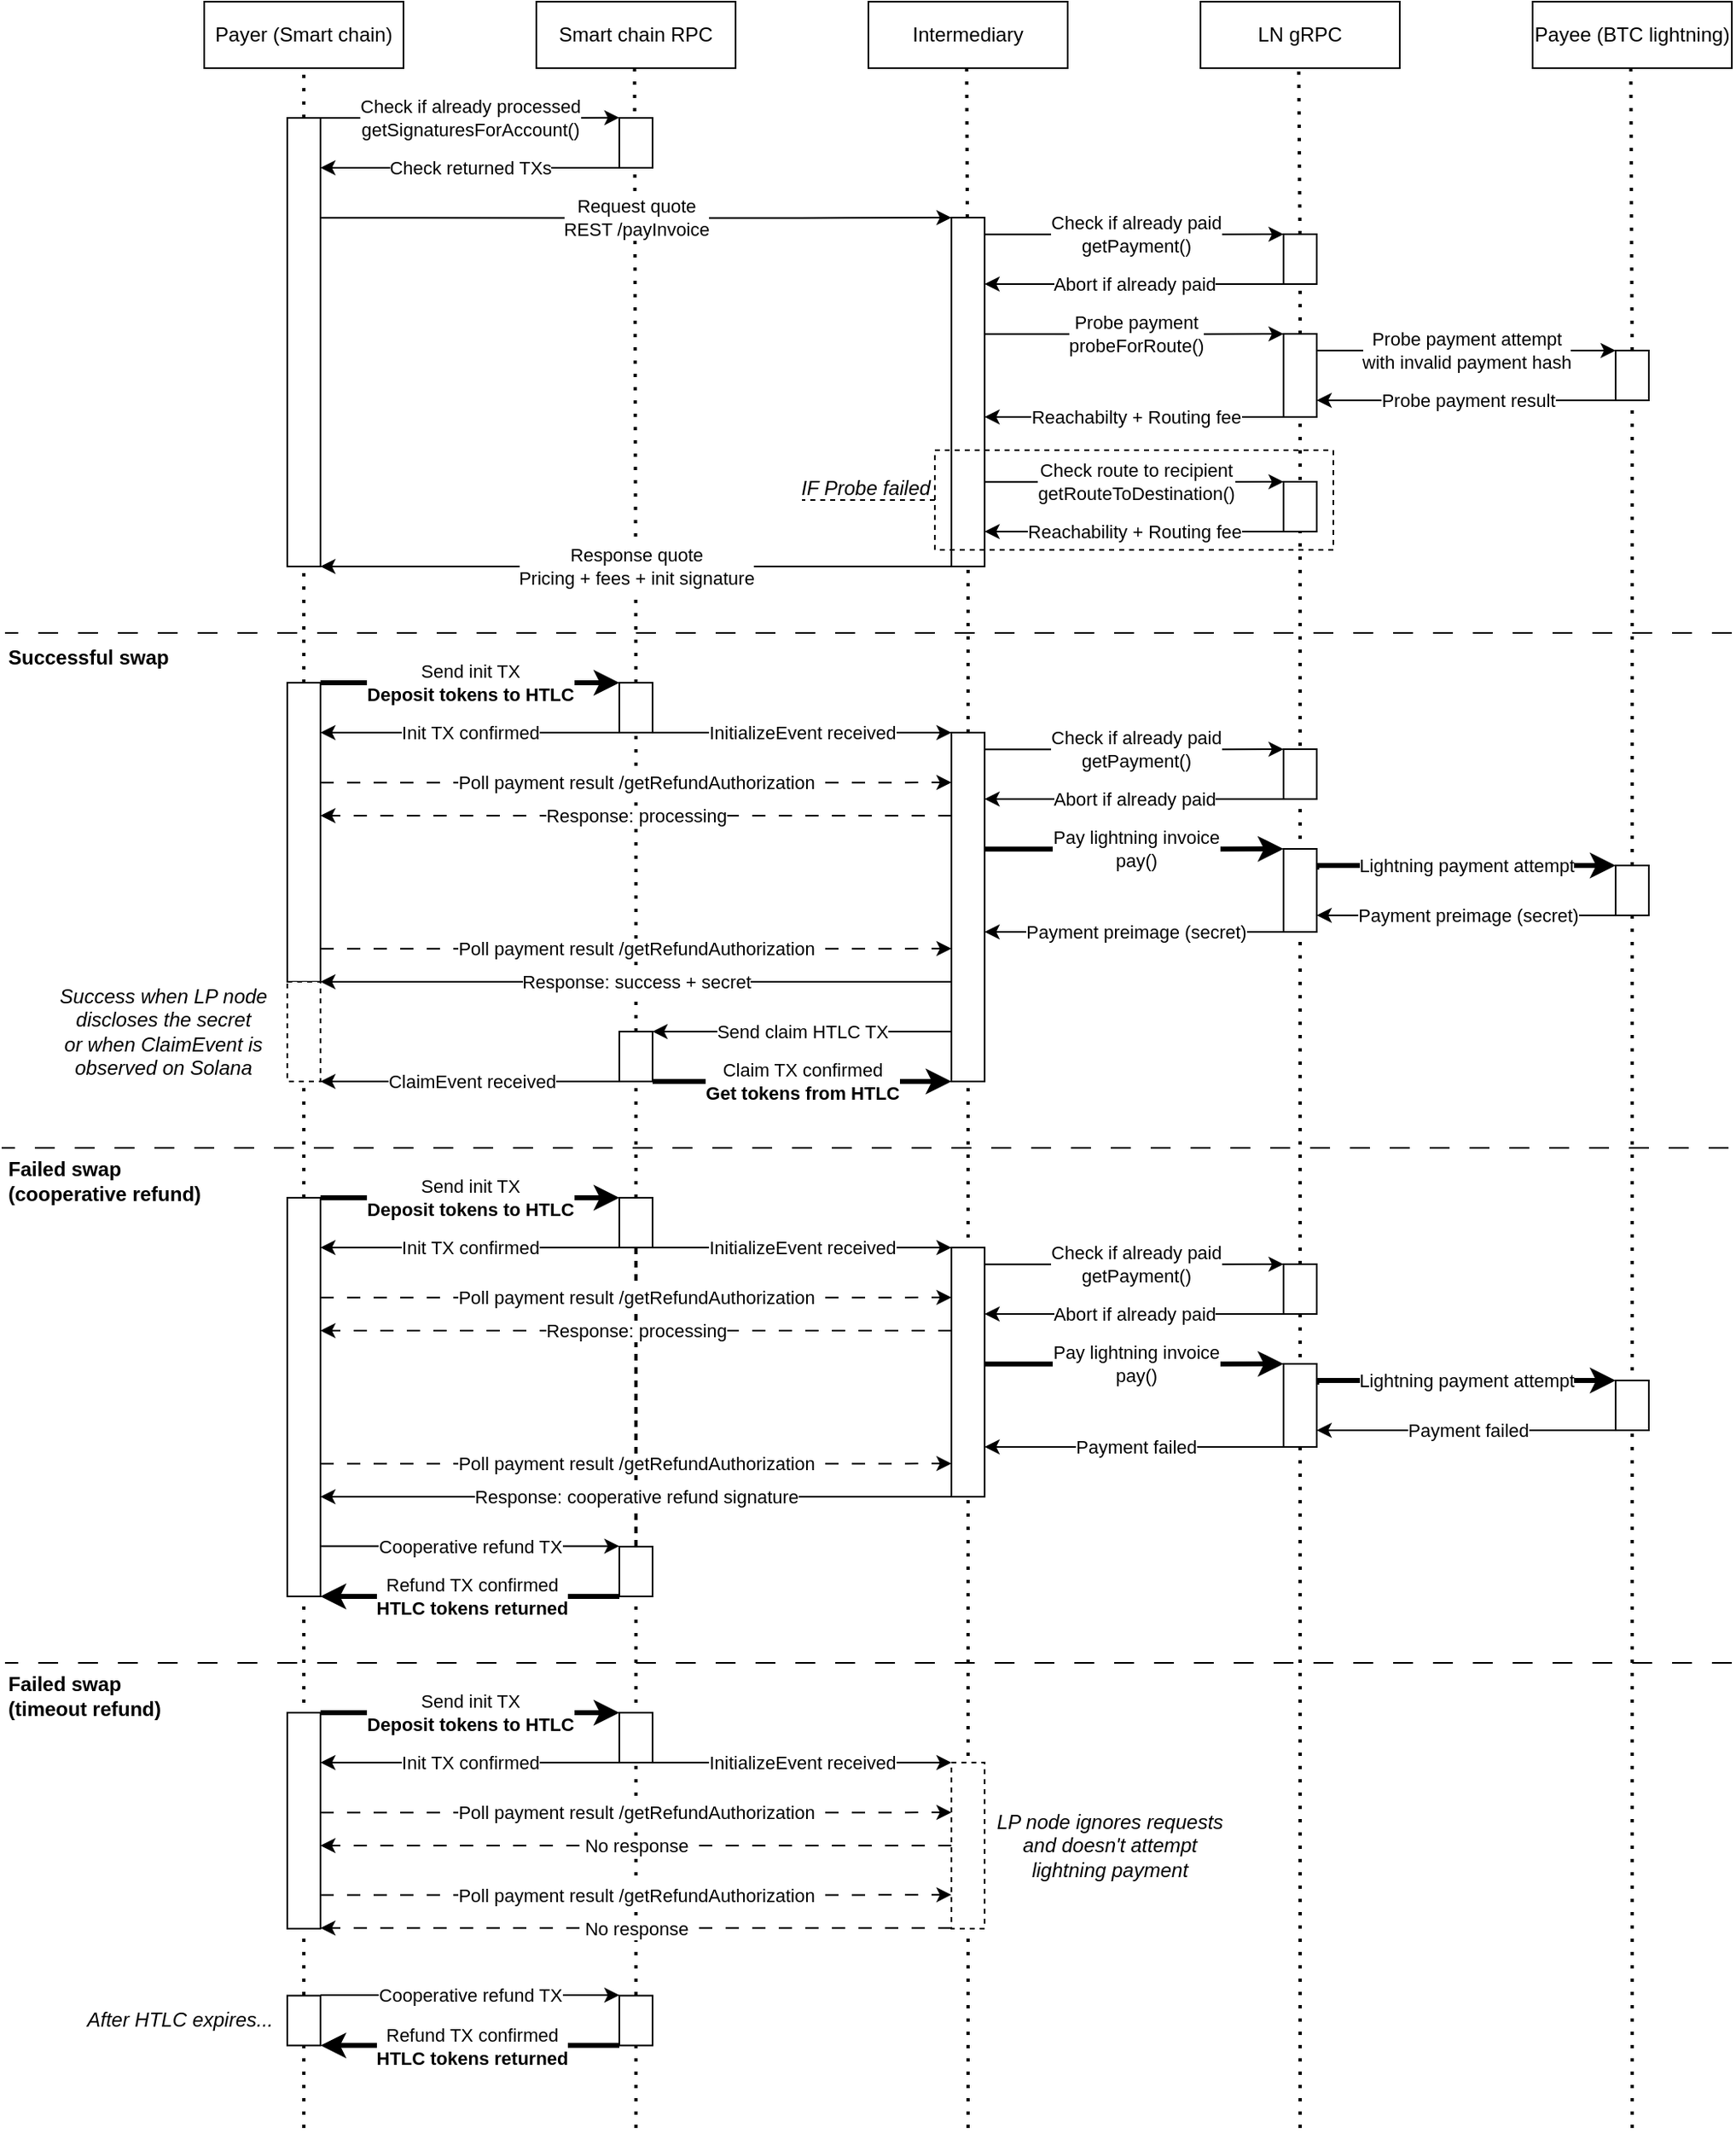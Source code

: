 <mxfile version="20.8.16" type="device"><diagram name="Page-1" id="v_abSemOzw6kNZ-jSQ5_"><mxGraphModel dx="1200" dy="818" grid="1" gridSize="10" guides="1" tooltips="1" connect="1" arrows="1" fold="1" page="1" pageScale="1" pageWidth="1100" pageHeight="850" math="0" shadow="0"><root><mxCell id="0"/><mxCell id="1" parent="0"/><mxCell id="xtIyixmofCU6Mkym6CMM-1" value="Payer (Smart chain)" style="rounded=0;whiteSpace=wrap;html=1;" parent="1" vertex="1"><mxGeometry x="160" y="40" width="120" height="40" as="geometry"/></mxCell><mxCell id="xtIyixmofCU6Mkym6CMM-2" value="Intermediary" style="rounded=0;whiteSpace=wrap;html=1;" parent="1" vertex="1"><mxGeometry x="560" y="40" width="120" height="40" as="geometry"/></mxCell><mxCell id="xtIyixmofCU6Mkym6CMM-3" value="Payee (BTC lightning)" style="rounded=0;whiteSpace=wrap;html=1;" parent="1" vertex="1"><mxGeometry x="960" y="40" width="120" height="40" as="geometry"/></mxCell><mxCell id="xtIyixmofCU6Mkym6CMM-4" value="Smart chain RPC" style="rounded=0;whiteSpace=wrap;html=1;" parent="1" vertex="1"><mxGeometry x="360" y="40" width="120" height="40" as="geometry"/></mxCell><mxCell id="xtIyixmofCU6Mkym6CMM-5" value="" style="endArrow=none;dashed=1;html=1;dashPattern=1 3;strokeWidth=2;rounded=0;entryX=0.5;entryY=1;entryDx=0;entryDy=0;startArrow=none;" parent="1" source="xtIyixmofCU6Mkym6CMM-9" target="xtIyixmofCU6Mkym6CMM-1" edge="1"><mxGeometry width="50" height="50" relative="1" as="geometry"><mxPoint x="220" y="630" as="sourcePoint"/><mxPoint x="220" y="130" as="targetPoint"/></mxGeometry></mxCell><mxCell id="xtIyixmofCU6Mkym6CMM-6" value="" style="endArrow=none;dashed=1;html=1;dashPattern=1 3;strokeWidth=2;rounded=0;entryX=0.5;entryY=1;entryDx=0;entryDy=0;startArrow=none;" parent="1" source="xtIyixmofCU6Mkym6CMM-59" edge="1"><mxGeometry width="50" height="50" relative="1" as="geometry"><mxPoint x="419.17" y="630" as="sourcePoint"/><mxPoint x="419.17" y="80" as="targetPoint"/></mxGeometry></mxCell><mxCell id="xtIyixmofCU6Mkym6CMM-7" value="" style="endArrow=none;dashed=1;html=1;dashPattern=1 3;strokeWidth=2;rounded=0;entryX=0.5;entryY=1;entryDx=0;entryDy=0;startArrow=none;" parent="1" source="xtIyixmofCU6Mkym6CMM-21" edge="1"><mxGeometry width="50" height="50" relative="1" as="geometry"><mxPoint x="619.17" y="630" as="sourcePoint"/><mxPoint x="619.17" y="80" as="targetPoint"/></mxGeometry></mxCell><mxCell id="xtIyixmofCU6Mkym6CMM-8" value="" style="endArrow=none;dashed=1;html=1;dashPattern=1 3;strokeWidth=2;rounded=0;entryX=0.5;entryY=1;entryDx=0;entryDy=0;startArrow=none;" parent="1" source="xtIyixmofCU6Mkym6CMM-35" edge="1"><mxGeometry width="50" height="50" relative="1" as="geometry"><mxPoint x="1019.17" y="630" as="sourcePoint"/><mxPoint x="1019.17" y="80" as="targetPoint"/></mxGeometry></mxCell><mxCell id="xtIyixmofCU6Mkym6CMM-10" value="" style="endArrow=none;dashed=1;html=1;dashPattern=1 3;strokeWidth=2;rounded=0;entryX=0.5;entryY=1;entryDx=0;entryDy=0;startArrow=none;" parent="1" source="xtIyixmofCU6Mkym6CMM-56" target="xtIyixmofCU6Mkym6CMM-9" edge="1"><mxGeometry width="50" height="50" relative="1" as="geometry"><mxPoint x="220" y="630" as="sourcePoint"/><mxPoint x="220" y="80" as="targetPoint"/></mxGeometry></mxCell><mxCell id="xtIyixmofCU6Mkym6CMM-14" style="edgeStyle=orthogonalEdgeStyle;rounded=0;orthogonalLoop=1;jettySize=auto;html=1;exitX=1;exitY=0;exitDx=0;exitDy=0;" parent="1" source="xtIyixmofCU6Mkym6CMM-9" edge="1"><mxGeometry relative="1" as="geometry"><mxPoint x="410" y="109.833" as="targetPoint"/><Array as="points"><mxPoint x="360" y="110"/><mxPoint x="360" y="110"/></Array></mxGeometry></mxCell><mxCell id="xtIyixmofCU6Mkym6CMM-16" value="Check if already processed&lt;br&gt;getSignaturesForAccount()" style="edgeLabel;html=1;align=center;verticalAlign=middle;resizable=0;points=[];" parent="xtIyixmofCU6Mkym6CMM-14" vertex="1" connectable="0"><mxGeometry x="-0.106" y="-2" relative="1" as="geometry"><mxPoint x="9" y="-2" as="offset"/></mxGeometry></mxCell><mxCell id="xtIyixmofCU6Mkym6CMM-9" value="" style="rounded=0;whiteSpace=wrap;html=1;" parent="1" vertex="1"><mxGeometry x="210" y="110" width="20" height="270" as="geometry"/></mxCell><mxCell id="xtIyixmofCU6Mkym6CMM-15" style="edgeStyle=orthogonalEdgeStyle;rounded=0;orthogonalLoop=1;jettySize=auto;html=1;exitX=0;exitY=1;exitDx=0;exitDy=0;" parent="1" source="xtIyixmofCU6Mkym6CMM-11" edge="1"><mxGeometry relative="1" as="geometry"><mxPoint x="230" y="140" as="targetPoint"/><Array as="points"><mxPoint x="360" y="140"/><mxPoint x="360" y="140"/></Array></mxGeometry></mxCell><mxCell id="xtIyixmofCU6Mkym6CMM-17" value="Check returned TXs" style="edgeLabel;html=1;align=center;verticalAlign=middle;resizable=0;points=[];" parent="xtIyixmofCU6Mkym6CMM-15" vertex="1" connectable="0"><mxGeometry x="-0.167" relative="1" as="geometry"><mxPoint x="-15" as="offset"/></mxGeometry></mxCell><mxCell id="xtIyixmofCU6Mkym6CMM-11" value="" style="rounded=0;whiteSpace=wrap;html=1;" parent="1" vertex="1"><mxGeometry x="410" y="110" width="20" height="30" as="geometry"/></mxCell><mxCell id="xtIyixmofCU6Mkym6CMM-19" style="edgeStyle=orthogonalEdgeStyle;rounded=0;orthogonalLoop=1;jettySize=auto;html=1;exitX=1;exitY=0;exitDx=0;exitDy=0;entryX=0;entryY=0;entryDx=0;entryDy=0;" parent="1" target="xtIyixmofCU6Mkym6CMM-21" edge="1"><mxGeometry relative="1" as="geometry"><mxPoint x="410" y="170.003" as="targetPoint"/><mxPoint x="230" y="170.17" as="sourcePoint"/><Array as="points"><mxPoint x="520" y="170"/><mxPoint x="520" y="170"/></Array></mxGeometry></mxCell><mxCell id="xtIyixmofCU6Mkym6CMM-20" value="Request quote&lt;br&gt;REST /payInvoice" style="edgeLabel;html=1;align=center;verticalAlign=middle;resizable=0;points=[];" parent="xtIyixmofCU6Mkym6CMM-19" vertex="1" connectable="0"><mxGeometry x="-0.106" y="-2" relative="1" as="geometry"><mxPoint x="20" y="-2" as="offset"/></mxGeometry></mxCell><mxCell id="xtIyixmofCU6Mkym6CMM-22" value="" style="endArrow=none;dashed=1;html=1;dashPattern=1 3;strokeWidth=2;rounded=0;entryX=0.5;entryY=1;entryDx=0;entryDy=0;" parent="1" target="xtIyixmofCU6Mkym6CMM-21" edge="1"><mxGeometry width="50" height="50" relative="1" as="geometry"><mxPoint x="620" y="1320" as="sourcePoint"/><mxPoint x="619.17" y="80" as="targetPoint"/></mxGeometry></mxCell><mxCell id="xtIyixmofCU6Mkym6CMM-53" style="edgeStyle=orthogonalEdgeStyle;rounded=0;orthogonalLoop=1;jettySize=auto;html=1;exitX=0;exitY=1;exitDx=0;exitDy=0;endArrow=classic;endFill=1;" parent="1" source="xtIyixmofCU6Mkym6CMM-21" edge="1"><mxGeometry relative="1" as="geometry"><mxPoint x="230" y="380" as="targetPoint"/><Array as="points"><mxPoint x="520" y="380"/><mxPoint x="520" y="380"/></Array></mxGeometry></mxCell><mxCell id="xtIyixmofCU6Mkym6CMM-54" value="Response quote&lt;br&gt;Pricing + fees + init signature" style="edgeLabel;html=1;align=center;verticalAlign=middle;resizable=0;points=[];" parent="xtIyixmofCU6Mkym6CMM-53" vertex="1" connectable="0"><mxGeometry x="0.075" relative="1" as="geometry"><mxPoint x="14" as="offset"/></mxGeometry></mxCell><mxCell id="xtIyixmofCU6Mkym6CMM-21" value="" style="rounded=0;whiteSpace=wrap;html=1;" parent="1" vertex="1"><mxGeometry x="610" y="170" width="20" height="210" as="geometry"/></mxCell><mxCell id="xtIyixmofCU6Mkym6CMM-23" value="LN gRPC" style="rounded=0;whiteSpace=wrap;html=1;" parent="1" vertex="1"><mxGeometry x="760" y="40" width="120" height="40" as="geometry"/></mxCell><mxCell id="xtIyixmofCU6Mkym6CMM-24" value="" style="endArrow=none;dashed=1;html=1;dashPattern=1 3;strokeWidth=2;rounded=0;entryX=0.5;entryY=1;entryDx=0;entryDy=0;startArrow=none;" parent="1" source="xtIyixmofCU6Mkym6CMM-28" edge="1"><mxGeometry width="50" height="50" relative="1" as="geometry"><mxPoint x="819.17" y="630" as="sourcePoint"/><mxPoint x="819.17" y="80" as="targetPoint"/></mxGeometry></mxCell><mxCell id="xtIyixmofCU6Mkym6CMM-26" style="edgeStyle=orthogonalEdgeStyle;rounded=0;orthogonalLoop=1;jettySize=auto;html=1;exitX=1;exitY=0;exitDx=0;exitDy=0;entryX=0;entryY=0;entryDx=0;entryDy=0;" parent="1" target="xtIyixmofCU6Mkym6CMM-28" edge="1"><mxGeometry relative="1" as="geometry"><mxPoint x="790" y="180" as="targetPoint"/><mxPoint x="630" y="180.17" as="sourcePoint"/><Array as="points"><mxPoint x="740" y="180"/></Array></mxGeometry></mxCell><mxCell id="xtIyixmofCU6Mkym6CMM-27" value="Check if already paid&lt;br&gt;getPayment()" style="edgeLabel;html=1;align=center;verticalAlign=middle;resizable=0;points=[];" parent="xtIyixmofCU6Mkym6CMM-26" vertex="1" connectable="0"><mxGeometry x="-0.106" y="-2" relative="1" as="geometry"><mxPoint x="10" y="-2" as="offset"/></mxGeometry></mxCell><mxCell id="xtIyixmofCU6Mkym6CMM-29" value="" style="endArrow=none;dashed=1;html=1;dashPattern=1 3;strokeWidth=2;rounded=0;entryX=0.5;entryY=1;entryDx=0;entryDy=0;" parent="1" target="xtIyixmofCU6Mkym6CMM-28" edge="1"><mxGeometry width="50" height="50" relative="1" as="geometry"><mxPoint x="820" y="1320" as="sourcePoint"/><mxPoint x="819.17" y="80" as="targetPoint"/></mxGeometry></mxCell><mxCell id="xtIyixmofCU6Mkym6CMM-30" style="edgeStyle=orthogonalEdgeStyle;rounded=0;orthogonalLoop=1;jettySize=auto;html=1;exitX=0;exitY=1;exitDx=0;exitDy=0;" parent="1" source="xtIyixmofCU6Mkym6CMM-28" edge="1"><mxGeometry relative="1" as="geometry"><mxPoint x="630" y="210" as="targetPoint"/><Array as="points"><mxPoint x="630" y="210"/></Array></mxGeometry></mxCell><mxCell id="xtIyixmofCU6Mkym6CMM-42" value="Abort if already paid" style="edgeLabel;html=1;align=center;verticalAlign=middle;resizable=0;points=[];" parent="xtIyixmofCU6Mkym6CMM-30" vertex="1" connectable="0"><mxGeometry x="-0.087" y="-1" relative="1" as="geometry"><mxPoint x="-8" y="1" as="offset"/></mxGeometry></mxCell><mxCell id="xtIyixmofCU6Mkym6CMM-28" value="" style="rounded=0;whiteSpace=wrap;html=1;" parent="1" vertex="1"><mxGeometry x="810" y="180" width="20" height="30" as="geometry"/></mxCell><mxCell id="xtIyixmofCU6Mkym6CMM-31" style="edgeStyle=orthogonalEdgeStyle;rounded=0;orthogonalLoop=1;jettySize=auto;html=1;exitX=1;exitY=0;exitDx=0;exitDy=0;entryX=0;entryY=0;entryDx=0;entryDy=0;" parent="1" target="xtIyixmofCU6Mkym6CMM-34" edge="1"><mxGeometry relative="1" as="geometry"><mxPoint x="790" y="240" as="targetPoint"/><mxPoint x="630" y="240.17" as="sourcePoint"/><Array as="points"><mxPoint x="740" y="240"/></Array></mxGeometry></mxCell><mxCell id="xtIyixmofCU6Mkym6CMM-32" value="Probe payment&lt;br&gt;probeForRoute()" style="edgeLabel;html=1;align=center;verticalAlign=middle;resizable=0;points=[];" parent="xtIyixmofCU6Mkym6CMM-31" vertex="1" connectable="0"><mxGeometry x="-0.106" y="-2" relative="1" as="geometry"><mxPoint x="10" y="-2" as="offset"/></mxGeometry></mxCell><mxCell id="xtIyixmofCU6Mkym6CMM-33" style="edgeStyle=orthogonalEdgeStyle;rounded=0;orthogonalLoop=1;jettySize=auto;html=1;exitX=0;exitY=1;exitDx=0;exitDy=0;" parent="1" source="xtIyixmofCU6Mkym6CMM-34" edge="1"><mxGeometry relative="1" as="geometry"><mxPoint x="630" y="290" as="targetPoint"/><Array as="points"><mxPoint x="760" y="290"/><mxPoint x="760" y="290"/></Array><mxPoint x="810" y="310" as="sourcePoint"/></mxGeometry></mxCell><mxCell id="xtIyixmofCU6Mkym6CMM-41" value="Reachabilty + Routing fee" style="edgeLabel;html=1;align=center;verticalAlign=middle;resizable=0;points=[];" parent="xtIyixmofCU6Mkym6CMM-33" vertex="1" connectable="0"><mxGeometry x="0.193" y="-1" relative="1" as="geometry"><mxPoint x="18" y="1" as="offset"/></mxGeometry></mxCell><mxCell id="xtIyixmofCU6Mkym6CMM-37" style="edgeStyle=orthogonalEdgeStyle;rounded=0;orthogonalLoop=1;jettySize=auto;html=1;exitX=1;exitY=0.25;exitDx=0;exitDy=0;entryX=0;entryY=0;entryDx=0;entryDy=0;" parent="1" source="xtIyixmofCU6Mkym6CMM-34" target="xtIyixmofCU6Mkym6CMM-35" edge="1"><mxGeometry relative="1" as="geometry"><Array as="points"><mxPoint x="830" y="250"/></Array></mxGeometry></mxCell><mxCell id="xtIyixmofCU6Mkym6CMM-38" value="Probe payment attempt&lt;br&gt;with invalid payment hash" style="edgeLabel;html=1;align=center;verticalAlign=middle;resizable=0;points=[];" parent="xtIyixmofCU6Mkym6CMM-37" vertex="1" connectable="0"><mxGeometry x="-0.119" y="3" relative="1" as="geometry"><mxPoint x="12" y="3" as="offset"/></mxGeometry></mxCell><mxCell id="xtIyixmofCU6Mkym6CMM-34" value="" style="rounded=0;whiteSpace=wrap;html=1;" parent="1" vertex="1"><mxGeometry x="810" y="240" width="20" height="50" as="geometry"/></mxCell><mxCell id="xtIyixmofCU6Mkym6CMM-36" value="" style="endArrow=none;dashed=1;html=1;dashPattern=1 3;strokeWidth=2;rounded=0;entryX=0.5;entryY=1;entryDx=0;entryDy=0;" parent="1" target="xtIyixmofCU6Mkym6CMM-35" edge="1"><mxGeometry width="50" height="50" relative="1" as="geometry"><mxPoint x="1020" y="1320" as="sourcePoint"/><mxPoint x="1019.17" y="80.0" as="targetPoint"/></mxGeometry></mxCell><mxCell id="xtIyixmofCU6Mkym6CMM-39" style="edgeStyle=orthogonalEdgeStyle;rounded=0;orthogonalLoop=1;jettySize=auto;html=1;exitX=0;exitY=1;exitDx=0;exitDy=0;entryX=1;entryY=0.799;entryDx=0;entryDy=0;entryPerimeter=0;" parent="1" source="xtIyixmofCU6Mkym6CMM-35" target="xtIyixmofCU6Mkym6CMM-34" edge="1"><mxGeometry relative="1" as="geometry"><Array as="points"><mxPoint x="960" y="280"/><mxPoint x="960" y="280"/></Array></mxGeometry></mxCell><mxCell id="xtIyixmofCU6Mkym6CMM-40" value="Probe payment result" style="edgeLabel;html=1;align=center;verticalAlign=middle;resizable=0;points=[];" parent="xtIyixmofCU6Mkym6CMM-39" vertex="1" connectable="0"><mxGeometry x="0.103" relative="1" as="geometry"><mxPoint x="10" as="offset"/></mxGeometry></mxCell><mxCell id="xtIyixmofCU6Mkym6CMM-35" value="" style="rounded=0;whiteSpace=wrap;html=1;" parent="1" vertex="1"><mxGeometry x="1010" y="250" width="20" height="30" as="geometry"/></mxCell><mxCell id="xtIyixmofCU6Mkym6CMM-43" style="edgeStyle=orthogonalEdgeStyle;rounded=0;orthogonalLoop=1;jettySize=auto;html=1;exitX=1;exitY=0;exitDx=0;exitDy=0;entryX=0;entryY=0;entryDx=0;entryDy=0;" parent="1" target="xtIyixmofCU6Mkym6CMM-47" edge="1"><mxGeometry relative="1" as="geometry"><mxPoint x="790" y="329" as="targetPoint"/><mxPoint x="630" y="329.17" as="sourcePoint"/><Array as="points"><mxPoint x="740" y="329"/></Array></mxGeometry></mxCell><mxCell id="xtIyixmofCU6Mkym6CMM-44" value="Check route to recipient&lt;br&gt;getRouteToDestination()" style="edgeLabel;html=1;align=center;verticalAlign=middle;resizable=0;points=[];" parent="xtIyixmofCU6Mkym6CMM-43" vertex="1" connectable="0"><mxGeometry x="-0.106" y="-2" relative="1" as="geometry"><mxPoint x="10" y="-2" as="offset"/></mxGeometry></mxCell><mxCell id="xtIyixmofCU6Mkym6CMM-45" style="edgeStyle=orthogonalEdgeStyle;rounded=0;orthogonalLoop=1;jettySize=auto;html=1;exitX=0;exitY=1;exitDx=0;exitDy=0;" parent="1" source="xtIyixmofCU6Mkym6CMM-47" edge="1"><mxGeometry relative="1" as="geometry"><mxPoint x="630" y="359" as="targetPoint"/><Array as="points"><mxPoint x="630" y="359"/></Array></mxGeometry></mxCell><mxCell id="xtIyixmofCU6Mkym6CMM-46" value="Reachability + Routing fee" style="edgeLabel;html=1;align=center;verticalAlign=middle;resizable=0;points=[];" parent="xtIyixmofCU6Mkym6CMM-45" vertex="1" connectable="0"><mxGeometry x="-0.087" y="-1" relative="1" as="geometry"><mxPoint x="-8" y="1" as="offset"/></mxGeometry></mxCell><mxCell id="xtIyixmofCU6Mkym6CMM-47" value="" style="rounded=0;whiteSpace=wrap;html=1;" parent="1" vertex="1"><mxGeometry x="810" y="329" width="20" height="30" as="geometry"/></mxCell><mxCell id="xtIyixmofCU6Mkym6CMM-50" style="edgeStyle=orthogonalEdgeStyle;rounded=0;orthogonalLoop=1;jettySize=auto;html=1;endArrow=none;endFill=0;dashed=1;" parent="1" source="xtIyixmofCU6Mkym6CMM-48" edge="1"><mxGeometry relative="1" as="geometry"><mxPoint x="520" y="340" as="targetPoint"/></mxGeometry></mxCell><mxCell id="xtIyixmofCU6Mkym6CMM-48" value="" style="rounded=0;whiteSpace=wrap;html=1;fillColor=none;dashed=1;" parent="1" vertex="1"><mxGeometry x="600" y="310" width="240" height="60" as="geometry"/></mxCell><mxCell id="xtIyixmofCU6Mkym6CMM-51" value="&lt;i&gt;IF Probe failed&lt;/i&gt;" style="text;html=1;align=center;verticalAlign=middle;resizable=0;points=[];autosize=1;strokeColor=none;fillColor=none;" parent="1" vertex="1"><mxGeometry x="508" y="318" width="100" height="30" as="geometry"/></mxCell><mxCell id="xtIyixmofCU6Mkym6CMM-57" value="" style="endArrow=none;dashed=1;html=1;dashPattern=1 3;strokeWidth=2;rounded=0;entryX=0.5;entryY=1;entryDx=0;entryDy=0;startArrow=none;" parent="1" target="xtIyixmofCU6Mkym6CMM-56" edge="1"><mxGeometry width="50" height="50" relative="1" as="geometry"><mxPoint x="220" y="1320" as="sourcePoint"/><mxPoint x="220" y="380" as="targetPoint"/></mxGeometry></mxCell><mxCell id="xtIyixmofCU6Mkym6CMM-61" style="edgeStyle=orthogonalEdgeStyle;rounded=0;orthogonalLoop=1;jettySize=auto;html=1;exitX=1;exitY=0;exitDx=0;exitDy=0;entryX=0;entryY=0;entryDx=0;entryDy=0;endArrow=classic;endFill=1;strokeWidth=3;" parent="1" source="xtIyixmofCU6Mkym6CMM-56" target="xtIyixmofCU6Mkym6CMM-59" edge="1"><mxGeometry relative="1" as="geometry"><Array as="points"><mxPoint x="320" y="450"/><mxPoint x="320" y="450"/></Array></mxGeometry></mxCell><mxCell id="xtIyixmofCU6Mkym6CMM-62" value="Send init TX&lt;br&gt;&lt;b&gt;Deposit tokens to HTLC&lt;/b&gt;" style="edgeLabel;html=1;align=center;verticalAlign=middle;resizable=0;points=[];" parent="xtIyixmofCU6Mkym6CMM-61" vertex="1" connectable="0"><mxGeometry x="-0.065" relative="1" as="geometry"><mxPoint x="6" as="offset"/></mxGeometry></mxCell><mxCell id="xtIyixmofCU6Mkym6CMM-56" value="" style="rounded=0;whiteSpace=wrap;html=1;" parent="1" vertex="1"><mxGeometry x="210" y="450" width="20" height="180" as="geometry"/></mxCell><mxCell id="xtIyixmofCU6Mkym6CMM-60" value="" style="endArrow=none;dashed=1;html=1;dashPattern=1 3;strokeWidth=2;rounded=0;entryX=0.5;entryY=1;entryDx=0;entryDy=0;startArrow=none;" parent="1" source="xtIyixmofCU6Mkym6CMM-96" target="xtIyixmofCU6Mkym6CMM-59" edge="1"><mxGeometry width="50" height="50" relative="1" as="geometry"><mxPoint x="420" y="720" as="sourcePoint"/><mxPoint x="419.17" y="80.0" as="targetPoint"/></mxGeometry></mxCell><mxCell id="xtIyixmofCU6Mkym6CMM-72" style="edgeStyle=orthogonalEdgeStyle;rounded=0;orthogonalLoop=1;jettySize=auto;html=1;exitX=1;exitY=1;exitDx=0;exitDy=0;entryX=0;entryY=0;entryDx=0;entryDy=0;startArrow=none;startFill=0;endArrow=classic;endFill=1;" parent="1" source="xtIyixmofCU6Mkym6CMM-59" target="xtIyixmofCU6Mkym6CMM-66" edge="1"><mxGeometry relative="1" as="geometry"><Array as="points"><mxPoint x="560" y="480"/><mxPoint x="560" y="480"/></Array></mxGeometry></mxCell><mxCell id="xtIyixmofCU6Mkym6CMM-73" value="InitializeEvent received" style="edgeLabel;html=1;align=center;verticalAlign=middle;resizable=0;points=[];" parent="xtIyixmofCU6Mkym6CMM-72" vertex="1" connectable="0"><mxGeometry x="-0.124" y="2" relative="1" as="geometry"><mxPoint x="11" y="2" as="offset"/></mxGeometry></mxCell><mxCell id="xtIyixmofCU6Mkym6CMM-59" value="" style="rounded=0;whiteSpace=wrap;html=1;" parent="1" vertex="1"><mxGeometry x="410" y="450" width="20" height="30" as="geometry"/></mxCell><mxCell id="xtIyixmofCU6Mkym6CMM-64" style="edgeStyle=orthogonalEdgeStyle;rounded=0;orthogonalLoop=1;jettySize=auto;html=1;exitX=1;exitY=0;exitDx=0;exitDy=0;entryX=0;entryY=0;entryDx=0;entryDy=0;endArrow=none;endFill=0;startArrow=classic;startFill=1;" parent="1" edge="1"><mxGeometry relative="1" as="geometry"><mxPoint x="230" y="480" as="sourcePoint"/><mxPoint x="410" y="480" as="targetPoint"/><Array as="points"><mxPoint x="320" y="480"/><mxPoint x="320" y="480"/></Array></mxGeometry></mxCell><mxCell id="xtIyixmofCU6Mkym6CMM-65" value="Init TX confirmed" style="edgeLabel;html=1;align=center;verticalAlign=middle;resizable=0;points=[];" parent="xtIyixmofCU6Mkym6CMM-64" vertex="1" connectable="0"><mxGeometry x="-0.065" relative="1" as="geometry"><mxPoint x="6" as="offset"/></mxGeometry></mxCell><mxCell id="xtIyixmofCU6Mkym6CMM-66" value="" style="rounded=0;whiteSpace=wrap;html=1;" parent="1" vertex="1"><mxGeometry x="610" y="480" width="20" height="210" as="geometry"/></mxCell><mxCell id="xtIyixmofCU6Mkym6CMM-67" style="edgeStyle=orthogonalEdgeStyle;rounded=0;orthogonalLoop=1;jettySize=auto;html=1;exitX=1;exitY=0;exitDx=0;exitDy=0;entryX=0;entryY=0;entryDx=0;entryDy=0;" parent="1" target="xtIyixmofCU6Mkym6CMM-71" edge="1"><mxGeometry relative="1" as="geometry"><mxPoint x="790" y="490" as="targetPoint"/><mxPoint x="630" y="490.17" as="sourcePoint"/><Array as="points"><mxPoint x="740" y="490"/></Array></mxGeometry></mxCell><mxCell id="xtIyixmofCU6Mkym6CMM-68" value="Check if already paid&lt;br&gt;getPayment()" style="edgeLabel;html=1;align=center;verticalAlign=middle;resizable=0;points=[];" parent="xtIyixmofCU6Mkym6CMM-67" vertex="1" connectable="0"><mxGeometry x="-0.106" y="-2" relative="1" as="geometry"><mxPoint x="10" y="-2" as="offset"/></mxGeometry></mxCell><mxCell id="xtIyixmofCU6Mkym6CMM-69" style="edgeStyle=orthogonalEdgeStyle;rounded=0;orthogonalLoop=1;jettySize=auto;html=1;exitX=0;exitY=1;exitDx=0;exitDy=0;" parent="1" source="xtIyixmofCU6Mkym6CMM-71" edge="1"><mxGeometry relative="1" as="geometry"><mxPoint x="630" y="520" as="targetPoint"/><Array as="points"><mxPoint x="630" y="520"/></Array></mxGeometry></mxCell><mxCell id="xtIyixmofCU6Mkym6CMM-70" value="Abort if already paid" style="edgeLabel;html=1;align=center;verticalAlign=middle;resizable=0;points=[];" parent="xtIyixmofCU6Mkym6CMM-69" vertex="1" connectable="0"><mxGeometry x="-0.087" y="-1" relative="1" as="geometry"><mxPoint x="-8" y="1" as="offset"/></mxGeometry></mxCell><mxCell id="xtIyixmofCU6Mkym6CMM-71" value="" style="rounded=0;whiteSpace=wrap;html=1;" parent="1" vertex="1"><mxGeometry x="810" y="490" width="20" height="30" as="geometry"/></mxCell><mxCell id="xtIyixmofCU6Mkym6CMM-84" style="edgeStyle=orthogonalEdgeStyle;rounded=0;orthogonalLoop=1;jettySize=auto;html=1;exitX=1;exitY=0;exitDx=0;exitDy=0;entryX=0;entryY=0;entryDx=0;entryDy=0;strokeWidth=3;" parent="1" target="xtIyixmofCU6Mkym6CMM-90" edge="1"><mxGeometry relative="1" as="geometry"><mxPoint x="790" y="550" as="targetPoint"/><mxPoint x="630" y="550.17" as="sourcePoint"/><Array as="points"><mxPoint x="740" y="550"/></Array></mxGeometry></mxCell><mxCell id="xtIyixmofCU6Mkym6CMM-85" value="Pay lightning invoice&lt;br&gt;pay()" style="edgeLabel;html=1;align=center;verticalAlign=middle;resizable=0;points=[];" parent="xtIyixmofCU6Mkym6CMM-84" vertex="1" connectable="0"><mxGeometry x="-0.106" y="-2" relative="1" as="geometry"><mxPoint x="10" y="-2" as="offset"/></mxGeometry></mxCell><mxCell id="xtIyixmofCU6Mkym6CMM-86" style="edgeStyle=orthogonalEdgeStyle;rounded=0;orthogonalLoop=1;jettySize=auto;html=1;exitX=0;exitY=1;exitDx=0;exitDy=0;" parent="1" source="xtIyixmofCU6Mkym6CMM-90" edge="1"><mxGeometry relative="1" as="geometry"><mxPoint x="630" y="600" as="targetPoint"/><Array as="points"><mxPoint x="760" y="600"/><mxPoint x="760" y="600"/></Array><mxPoint x="810" y="620" as="sourcePoint"/></mxGeometry></mxCell><mxCell id="xtIyixmofCU6Mkym6CMM-87" value="Payment preimage (secret)" style="edgeLabel;html=1;align=center;verticalAlign=middle;resizable=0;points=[];" parent="xtIyixmofCU6Mkym6CMM-86" vertex="1" connectable="0"><mxGeometry x="0.193" y="-1" relative="1" as="geometry"><mxPoint x="18" y="1" as="offset"/></mxGeometry></mxCell><mxCell id="xtIyixmofCU6Mkym6CMM-88" style="edgeStyle=orthogonalEdgeStyle;rounded=0;orthogonalLoop=1;jettySize=auto;html=1;exitX=1;exitY=0.25;exitDx=0;exitDy=0;entryX=0;entryY=0;entryDx=0;entryDy=0;strokeWidth=3;" parent="1" source="xtIyixmofCU6Mkym6CMM-90" target="xtIyixmofCU6Mkym6CMM-93" edge="1"><mxGeometry relative="1" as="geometry"><Array as="points"><mxPoint x="830" y="560"/></Array></mxGeometry></mxCell><mxCell id="xtIyixmofCU6Mkym6CMM-89" value="Lightning payment attempt" style="edgeLabel;html=1;align=center;verticalAlign=middle;resizable=0;points=[];" parent="xtIyixmofCU6Mkym6CMM-88" vertex="1" connectable="0"><mxGeometry x="-0.119" y="3" relative="1" as="geometry"><mxPoint x="12" y="3" as="offset"/></mxGeometry></mxCell><mxCell id="xtIyixmofCU6Mkym6CMM-90" value="" style="rounded=0;whiteSpace=wrap;html=1;" parent="1" vertex="1"><mxGeometry x="810" y="550" width="20" height="50" as="geometry"/></mxCell><mxCell id="xtIyixmofCU6Mkym6CMM-91" style="edgeStyle=orthogonalEdgeStyle;rounded=0;orthogonalLoop=1;jettySize=auto;html=1;exitX=0;exitY=1;exitDx=0;exitDy=0;entryX=1;entryY=0.799;entryDx=0;entryDy=0;entryPerimeter=0;" parent="1" source="xtIyixmofCU6Mkym6CMM-93" target="xtIyixmofCU6Mkym6CMM-90" edge="1"><mxGeometry relative="1" as="geometry"><Array as="points"><mxPoint x="960" y="590"/><mxPoint x="960" y="590"/></Array></mxGeometry></mxCell><mxCell id="xtIyixmofCU6Mkym6CMM-92" value="Payment preimage (secret)" style="edgeLabel;html=1;align=center;verticalAlign=middle;resizable=0;points=[];" parent="xtIyixmofCU6Mkym6CMM-91" vertex="1" connectable="0"><mxGeometry x="0.103" relative="1" as="geometry"><mxPoint x="10" as="offset"/></mxGeometry></mxCell><mxCell id="xtIyixmofCU6Mkym6CMM-93" value="" style="rounded=0;whiteSpace=wrap;html=1;" parent="1" vertex="1"><mxGeometry x="1010" y="560" width="20" height="30" as="geometry"/></mxCell><mxCell id="xtIyixmofCU6Mkym6CMM-94" style="edgeStyle=orthogonalEdgeStyle;rounded=0;orthogonalLoop=1;jettySize=auto;html=1;exitX=1;exitY=0;exitDx=0;exitDy=0;entryX=0;entryY=0;entryDx=0;entryDy=0;endArrow=none;endFill=0;startArrow=classic;startFill=1;" parent="1" edge="1"><mxGeometry relative="1" as="geometry"><mxPoint x="430" y="660" as="sourcePoint"/><mxPoint x="610" y="660" as="targetPoint"/><Array as="points"><mxPoint x="520" y="660"/><mxPoint x="520" y="660"/></Array></mxGeometry></mxCell><mxCell id="xtIyixmofCU6Mkym6CMM-95" value="Send claim HTLC TX" style="edgeLabel;html=1;align=center;verticalAlign=middle;resizable=0;points=[];" parent="xtIyixmofCU6Mkym6CMM-94" vertex="1" connectable="0"><mxGeometry x="-0.065" relative="1" as="geometry"><mxPoint x="6" as="offset"/></mxGeometry></mxCell><mxCell id="xtIyixmofCU6Mkym6CMM-97" value="" style="endArrow=none;dashed=1;html=1;dashPattern=1 3;strokeWidth=2;rounded=0;entryX=0.5;entryY=1;entryDx=0;entryDy=0;" parent="1" target="xtIyixmofCU6Mkym6CMM-96" edge="1"><mxGeometry width="50" height="50" relative="1" as="geometry"><mxPoint x="420" y="1320" as="sourcePoint"/><mxPoint x="420" y="480" as="targetPoint"/></mxGeometry></mxCell><mxCell id="xtIyixmofCU6Mkym6CMM-101" style="edgeStyle=orthogonalEdgeStyle;rounded=0;orthogonalLoop=1;jettySize=auto;html=1;exitX=0;exitY=1;exitDx=0;exitDy=0;strokeWidth=1;startArrow=none;startFill=0;endArrow=classic;endFill=1;" parent="1" source="xtIyixmofCU6Mkym6CMM-96" edge="1"><mxGeometry relative="1" as="geometry"><mxPoint x="230" y="690" as="targetPoint"/><Array as="points"><mxPoint x="310" y="690"/><mxPoint x="310" y="690"/></Array></mxGeometry></mxCell><mxCell id="xtIyixmofCU6Mkym6CMM-102" value="ClaimEvent received" style="edgeLabel;html=1;align=center;verticalAlign=middle;resizable=0;points=[];" parent="xtIyixmofCU6Mkym6CMM-101" vertex="1" connectable="0"><mxGeometry x="0.072" y="-1" relative="1" as="geometry"><mxPoint x="7" y="1" as="offset"/></mxGeometry></mxCell><mxCell id="xtIyixmofCU6Mkym6CMM-96" value="" style="rounded=0;whiteSpace=wrap;html=1;" parent="1" vertex="1"><mxGeometry x="410" y="660" width="20" height="30" as="geometry"/></mxCell><mxCell id="xtIyixmofCU6Mkym6CMM-99" style="edgeStyle=orthogonalEdgeStyle;rounded=0;orthogonalLoop=1;jettySize=auto;html=1;exitX=1;exitY=1;exitDx=0;exitDy=0;entryX=0;entryY=0;entryDx=0;entryDy=0;startArrow=none;startFill=0;endArrow=classic;endFill=1;strokeWidth=3;" parent="1" edge="1"><mxGeometry relative="1" as="geometry"><mxPoint x="430" y="690" as="sourcePoint"/><mxPoint x="610" y="690" as="targetPoint"/><Array as="points"><mxPoint x="560" y="690"/><mxPoint x="560" y="690"/></Array></mxGeometry></mxCell><mxCell id="xtIyixmofCU6Mkym6CMM-100" value="Claim TX confirmed&lt;br&gt;&lt;b&gt;Get tokens from HTLC&lt;/b&gt;" style="edgeLabel;html=1;align=center;verticalAlign=middle;resizable=0;points=[];" parent="xtIyixmofCU6Mkym6CMM-99" vertex="1" connectable="0"><mxGeometry x="-0.124" y="2" relative="1" as="geometry"><mxPoint x="11" y="2" as="offset"/></mxGeometry></mxCell><mxCell id="xtIyixmofCU6Mkym6CMM-103" style="edgeStyle=orthogonalEdgeStyle;rounded=0;orthogonalLoop=1;jettySize=auto;html=1;exitX=1;exitY=0;exitDx=0;exitDy=0;entryX=0;entryY=0;entryDx=0;entryDy=0;dashed=1;dashPattern=8 8;" parent="1" edge="1"><mxGeometry relative="1" as="geometry"><mxPoint x="610" y="510.0" as="targetPoint"/><mxPoint x="230" y="510.17" as="sourcePoint"/><Array as="points"><mxPoint x="520" y="510"/><mxPoint x="520" y="510"/></Array></mxGeometry></mxCell><mxCell id="xtIyixmofCU6Mkym6CMM-104" value="Poll payment result /getRefundAuthorization" style="edgeLabel;html=1;align=center;verticalAlign=middle;resizable=0;points=[];" parent="xtIyixmofCU6Mkym6CMM-103" vertex="1" connectable="0"><mxGeometry x="-0.106" y="-2" relative="1" as="geometry"><mxPoint x="20" y="-2" as="offset"/></mxGeometry></mxCell><mxCell id="xtIyixmofCU6Mkym6CMM-105" style="edgeStyle=orthogonalEdgeStyle;rounded=0;orthogonalLoop=1;jettySize=auto;html=1;exitX=0;exitY=1;exitDx=0;exitDy=0;endArrow=classic;endFill=1;dashed=1;dashPattern=8 8;" parent="1" edge="1"><mxGeometry relative="1" as="geometry"><mxPoint x="230" y="530" as="targetPoint"/><mxPoint x="610" y="530" as="sourcePoint"/><Array as="points"><mxPoint x="520" y="530"/><mxPoint x="520" y="530"/></Array></mxGeometry></mxCell><mxCell id="xtIyixmofCU6Mkym6CMM-106" value="Response: processing" style="edgeLabel;html=1;align=center;verticalAlign=middle;resizable=0;points=[];" parent="xtIyixmofCU6Mkym6CMM-105" vertex="1" connectable="0"><mxGeometry x="0.075" relative="1" as="geometry"><mxPoint x="14" as="offset"/></mxGeometry></mxCell><mxCell id="xtIyixmofCU6Mkym6CMM-107" style="edgeStyle=orthogonalEdgeStyle;rounded=0;orthogonalLoop=1;jettySize=auto;html=1;exitX=1;exitY=0;exitDx=0;exitDy=0;entryX=0;entryY=0;entryDx=0;entryDy=0;dashed=1;dashPattern=8 8;" parent="1" edge="1"><mxGeometry relative="1" as="geometry"><mxPoint x="610" y="610.0" as="targetPoint"/><mxPoint x="230" y="610.17" as="sourcePoint"/><Array as="points"><mxPoint x="520" y="610"/><mxPoint x="520" y="610"/></Array></mxGeometry></mxCell><mxCell id="xtIyixmofCU6Mkym6CMM-108" value="Poll payment result /getRefundAuthorization" style="edgeLabel;html=1;align=center;verticalAlign=middle;resizable=0;points=[];" parent="xtIyixmofCU6Mkym6CMM-107" vertex="1" connectable="0"><mxGeometry x="-0.106" y="-2" relative="1" as="geometry"><mxPoint x="20" y="-2" as="offset"/></mxGeometry></mxCell><mxCell id="xtIyixmofCU6Mkym6CMM-109" style="edgeStyle=orthogonalEdgeStyle;rounded=0;orthogonalLoop=1;jettySize=auto;html=1;exitX=0;exitY=1;exitDx=0;exitDy=0;endArrow=classic;endFill=1;" parent="1" edge="1"><mxGeometry relative="1" as="geometry"><mxPoint x="230" y="630" as="targetPoint"/><mxPoint x="610" y="630" as="sourcePoint"/><Array as="points"><mxPoint x="520" y="630"/><mxPoint x="520" y="630"/></Array></mxGeometry></mxCell><mxCell id="xtIyixmofCU6Mkym6CMM-110" value="Response: success + secret" style="edgeLabel;html=1;align=center;verticalAlign=middle;resizable=0;points=[];" parent="xtIyixmofCU6Mkym6CMM-109" vertex="1" connectable="0"><mxGeometry x="0.075" relative="1" as="geometry"><mxPoint x="14" as="offset"/></mxGeometry></mxCell><mxCell id="xtIyixmofCU6Mkym6CMM-111" value="" style="rounded=0;whiteSpace=wrap;html=1;dashed=1;" parent="1" vertex="1"><mxGeometry x="210" y="630" width="20" height="60" as="geometry"/></mxCell><mxCell id="xtIyixmofCU6Mkym6CMM-112" value="&lt;i&gt;Success when LP node&lt;br&gt;discloses the secret&lt;br&gt;or when ClaimEvent is&lt;br&gt;observed on Solana&lt;/i&gt;" style="text;html=1;align=center;verticalAlign=middle;resizable=0;points=[];autosize=1;strokeColor=none;fillColor=none;" parent="1" vertex="1"><mxGeometry x="60" y="625" width="150" height="70" as="geometry"/></mxCell><mxCell id="xtIyixmofCU6Mkym6CMM-113" style="edgeStyle=orthogonalEdgeStyle;rounded=0;orthogonalLoop=1;jettySize=auto;html=1;exitX=1;exitY=0;exitDx=0;exitDy=0;entryX=0;entryY=0;entryDx=0;entryDy=0;endArrow=classic;endFill=1;strokeWidth=3;" parent="1" source="xtIyixmofCU6Mkym6CMM-115" target="xtIyixmofCU6Mkym6CMM-119" edge="1"><mxGeometry relative="1" as="geometry"><Array as="points"><mxPoint x="320" y="760"/><mxPoint x="320" y="760"/></Array></mxGeometry></mxCell><mxCell id="xtIyixmofCU6Mkym6CMM-114" value="Send init TX&lt;br&gt;&lt;b&gt;Deposit tokens to HTLC&lt;/b&gt;" style="edgeLabel;html=1;align=center;verticalAlign=middle;resizable=0;points=[];" parent="xtIyixmofCU6Mkym6CMM-113" vertex="1" connectable="0"><mxGeometry x="-0.065" relative="1" as="geometry"><mxPoint x="6" as="offset"/></mxGeometry></mxCell><mxCell id="xtIyixmofCU6Mkym6CMM-115" value="" style="rounded=0;whiteSpace=wrap;html=1;" parent="1" vertex="1"><mxGeometry x="210" y="760" width="20" height="240" as="geometry"/></mxCell><mxCell id="xtIyixmofCU6Mkym6CMM-116" value="" style="endArrow=none;dashed=1;html=1;dashPattern=1 3;strokeWidth=2;rounded=0;entryX=0.5;entryY=1;entryDx=0;entryDy=0;startArrow=none;" parent="1" source="xtIyixmofCU6Mkym6CMM-142" target="xtIyixmofCU6Mkym6CMM-119" edge="1"><mxGeometry width="50" height="50" relative="1" as="geometry"><mxPoint x="420" y="1030" as="sourcePoint"/><mxPoint x="419.17" y="390.0" as="targetPoint"/></mxGeometry></mxCell><mxCell id="xtIyixmofCU6Mkym6CMM-117" style="edgeStyle=orthogonalEdgeStyle;rounded=0;orthogonalLoop=1;jettySize=auto;html=1;exitX=1;exitY=1;exitDx=0;exitDy=0;entryX=0;entryY=0;entryDx=0;entryDy=0;startArrow=none;startFill=0;endArrow=classic;endFill=1;" parent="1" source="xtIyixmofCU6Mkym6CMM-119" target="xtIyixmofCU6Mkym6CMM-122" edge="1"><mxGeometry relative="1" as="geometry"><Array as="points"><mxPoint x="560" y="790"/><mxPoint x="560" y="790"/></Array></mxGeometry></mxCell><mxCell id="xtIyixmofCU6Mkym6CMM-118" value="InitializeEvent received" style="edgeLabel;html=1;align=center;verticalAlign=middle;resizable=0;points=[];" parent="xtIyixmofCU6Mkym6CMM-117" vertex="1" connectable="0"><mxGeometry x="-0.124" y="2" relative="1" as="geometry"><mxPoint x="11" y="2" as="offset"/></mxGeometry></mxCell><mxCell id="xtIyixmofCU6Mkym6CMM-119" value="" style="rounded=0;whiteSpace=wrap;html=1;" parent="1" vertex="1"><mxGeometry x="410" y="760" width="20" height="30" as="geometry"/></mxCell><mxCell id="xtIyixmofCU6Mkym6CMM-120" style="edgeStyle=orthogonalEdgeStyle;rounded=0;orthogonalLoop=1;jettySize=auto;html=1;exitX=1;exitY=0;exitDx=0;exitDy=0;entryX=0;entryY=0;entryDx=0;entryDy=0;endArrow=none;endFill=0;startArrow=classic;startFill=1;" parent="1" edge="1"><mxGeometry relative="1" as="geometry"><mxPoint x="230" y="790" as="sourcePoint"/><mxPoint x="410" y="790" as="targetPoint"/><Array as="points"><mxPoint x="320" y="790"/><mxPoint x="320" y="790"/></Array></mxGeometry></mxCell><mxCell id="xtIyixmofCU6Mkym6CMM-121" value="Init TX confirmed" style="edgeLabel;html=1;align=center;verticalAlign=middle;resizable=0;points=[];" parent="xtIyixmofCU6Mkym6CMM-120" vertex="1" connectable="0"><mxGeometry x="-0.065" relative="1" as="geometry"><mxPoint x="6" as="offset"/></mxGeometry></mxCell><mxCell id="xtIyixmofCU6Mkym6CMM-122" value="" style="rounded=0;whiteSpace=wrap;html=1;" parent="1" vertex="1"><mxGeometry x="610" y="790" width="20" height="150" as="geometry"/></mxCell><mxCell id="xtIyixmofCU6Mkym6CMM-123" style="edgeStyle=orthogonalEdgeStyle;rounded=0;orthogonalLoop=1;jettySize=auto;html=1;exitX=1;exitY=0;exitDx=0;exitDy=0;entryX=0;entryY=0;entryDx=0;entryDy=0;" parent="1" target="xtIyixmofCU6Mkym6CMM-127" edge="1"><mxGeometry relative="1" as="geometry"><mxPoint x="790" y="800" as="targetPoint"/><mxPoint x="630" y="800.17" as="sourcePoint"/><Array as="points"><mxPoint x="740" y="800"/></Array></mxGeometry></mxCell><mxCell id="xtIyixmofCU6Mkym6CMM-124" value="Check if already paid&lt;br&gt;getPayment()" style="edgeLabel;html=1;align=center;verticalAlign=middle;resizable=0;points=[];" parent="xtIyixmofCU6Mkym6CMM-123" vertex="1" connectable="0"><mxGeometry x="-0.106" y="-2" relative="1" as="geometry"><mxPoint x="10" y="-2" as="offset"/></mxGeometry></mxCell><mxCell id="xtIyixmofCU6Mkym6CMM-125" style="edgeStyle=orthogonalEdgeStyle;rounded=0;orthogonalLoop=1;jettySize=auto;html=1;exitX=0;exitY=1;exitDx=0;exitDy=0;" parent="1" source="xtIyixmofCU6Mkym6CMM-127" edge="1"><mxGeometry relative="1" as="geometry"><mxPoint x="630" y="830" as="targetPoint"/><Array as="points"><mxPoint x="630" y="830"/></Array></mxGeometry></mxCell><mxCell id="xtIyixmofCU6Mkym6CMM-126" value="Abort if already paid" style="edgeLabel;html=1;align=center;verticalAlign=middle;resizable=0;points=[];" parent="xtIyixmofCU6Mkym6CMM-125" vertex="1" connectable="0"><mxGeometry x="-0.087" y="-1" relative="1" as="geometry"><mxPoint x="-8" y="1" as="offset"/></mxGeometry></mxCell><mxCell id="xtIyixmofCU6Mkym6CMM-127" value="" style="rounded=0;whiteSpace=wrap;html=1;" parent="1" vertex="1"><mxGeometry x="810" y="800" width="20" height="30" as="geometry"/></mxCell><mxCell id="xtIyixmofCU6Mkym6CMM-128" style="edgeStyle=orthogonalEdgeStyle;rounded=0;orthogonalLoop=1;jettySize=auto;html=1;exitX=1;exitY=0;exitDx=0;exitDy=0;entryX=0;entryY=0;entryDx=0;entryDy=0;strokeWidth=3;" parent="1" target="xtIyixmofCU6Mkym6CMM-134" edge="1"><mxGeometry relative="1" as="geometry"><mxPoint x="790" y="860" as="targetPoint"/><mxPoint x="630" y="860.17" as="sourcePoint"/><Array as="points"><mxPoint x="740" y="860"/></Array></mxGeometry></mxCell><mxCell id="xtIyixmofCU6Mkym6CMM-129" value="Pay lightning invoice&lt;br&gt;pay()" style="edgeLabel;html=1;align=center;verticalAlign=middle;resizable=0;points=[];" parent="xtIyixmofCU6Mkym6CMM-128" vertex="1" connectable="0"><mxGeometry x="-0.106" y="-2" relative="1" as="geometry"><mxPoint x="10" y="-2" as="offset"/></mxGeometry></mxCell><mxCell id="xtIyixmofCU6Mkym6CMM-130" style="edgeStyle=orthogonalEdgeStyle;rounded=0;orthogonalLoop=1;jettySize=auto;html=1;exitX=0;exitY=1;exitDx=0;exitDy=0;" parent="1" source="xtIyixmofCU6Mkym6CMM-134" edge="1"><mxGeometry relative="1" as="geometry"><mxPoint x="630" y="910" as="targetPoint"/><Array as="points"><mxPoint x="760" y="910"/><mxPoint x="760" y="910"/></Array><mxPoint x="810" y="930" as="sourcePoint"/></mxGeometry></mxCell><mxCell id="xtIyixmofCU6Mkym6CMM-131" value="Payment failed" style="edgeLabel;html=1;align=center;verticalAlign=middle;resizable=0;points=[];" parent="xtIyixmofCU6Mkym6CMM-130" vertex="1" connectable="0"><mxGeometry x="0.193" y="-1" relative="1" as="geometry"><mxPoint x="18" y="1" as="offset"/></mxGeometry></mxCell><mxCell id="xtIyixmofCU6Mkym6CMM-132" style="edgeStyle=orthogonalEdgeStyle;rounded=0;orthogonalLoop=1;jettySize=auto;html=1;exitX=1;exitY=0.25;exitDx=0;exitDy=0;entryX=0;entryY=0;entryDx=0;entryDy=0;strokeWidth=3;" parent="1" source="xtIyixmofCU6Mkym6CMM-134" target="xtIyixmofCU6Mkym6CMM-137" edge="1"><mxGeometry relative="1" as="geometry"><Array as="points"><mxPoint x="830" y="870"/></Array></mxGeometry></mxCell><mxCell id="xtIyixmofCU6Mkym6CMM-133" value="Lightning payment attempt" style="edgeLabel;html=1;align=center;verticalAlign=middle;resizable=0;points=[];" parent="xtIyixmofCU6Mkym6CMM-132" vertex="1" connectable="0"><mxGeometry x="-0.119" y="3" relative="1" as="geometry"><mxPoint x="12" y="3" as="offset"/></mxGeometry></mxCell><mxCell id="xtIyixmofCU6Mkym6CMM-134" value="" style="rounded=0;whiteSpace=wrap;html=1;" parent="1" vertex="1"><mxGeometry x="810" y="860" width="20" height="50" as="geometry"/></mxCell><mxCell id="xtIyixmofCU6Mkym6CMM-135" style="edgeStyle=orthogonalEdgeStyle;rounded=0;orthogonalLoop=1;jettySize=auto;html=1;exitX=0;exitY=1;exitDx=0;exitDy=0;entryX=1;entryY=0.799;entryDx=0;entryDy=0;entryPerimeter=0;" parent="1" source="xtIyixmofCU6Mkym6CMM-137" target="xtIyixmofCU6Mkym6CMM-134" edge="1"><mxGeometry relative="1" as="geometry"><Array as="points"><mxPoint x="960" y="900"/><mxPoint x="960" y="900"/></Array></mxGeometry></mxCell><mxCell id="xtIyixmofCU6Mkym6CMM-136" value="Payment failed" style="edgeLabel;html=1;align=center;verticalAlign=middle;resizable=0;points=[];" parent="xtIyixmofCU6Mkym6CMM-135" vertex="1" connectable="0"><mxGeometry x="0.103" relative="1" as="geometry"><mxPoint x="10" as="offset"/></mxGeometry></mxCell><mxCell id="xtIyixmofCU6Mkym6CMM-137" value="" style="rounded=0;whiteSpace=wrap;html=1;" parent="1" vertex="1"><mxGeometry x="1010" y="870" width="20" height="30" as="geometry"/></mxCell><mxCell id="xtIyixmofCU6Mkym6CMM-138" style="edgeStyle=orthogonalEdgeStyle;rounded=0;orthogonalLoop=1;jettySize=auto;html=1;exitX=1;exitY=0;exitDx=0;exitDy=0;entryX=0;entryY=0;entryDx=0;entryDy=0;endArrow=classic;endFill=1;startArrow=none;startFill=0;" parent="1" edge="1"><mxGeometry relative="1" as="geometry"><mxPoint x="230" y="969.71" as="sourcePoint"/><mxPoint x="410" y="969.71" as="targetPoint"/><Array as="points"><mxPoint x="320" y="969.71"/><mxPoint x="320" y="969.71"/></Array></mxGeometry></mxCell><mxCell id="xtIyixmofCU6Mkym6CMM-139" value="Cooperative refund TX" style="edgeLabel;html=1;align=center;verticalAlign=middle;resizable=0;points=[];" parent="xtIyixmofCU6Mkym6CMM-138" vertex="1" connectable="0"><mxGeometry x="-0.065" relative="1" as="geometry"><mxPoint x="6" as="offset"/></mxGeometry></mxCell><mxCell id="xtIyixmofCU6Mkym6CMM-140" style="edgeStyle=orthogonalEdgeStyle;rounded=0;orthogonalLoop=1;jettySize=auto;html=1;exitX=0;exitY=1;exitDx=0;exitDy=0;strokeWidth=3;startArrow=none;startFill=0;endArrow=classic;endFill=1;" parent="1" source="xtIyixmofCU6Mkym6CMM-142" edge="1"><mxGeometry relative="1" as="geometry"><mxPoint x="230" y="1000" as="targetPoint"/><Array as="points"><mxPoint x="310" y="1000"/><mxPoint x="310" y="1000"/></Array></mxGeometry></mxCell><mxCell id="xtIyixmofCU6Mkym6CMM-141" value="Refund TX confirmed&lt;br&gt;&lt;b&gt;HTLC tokens returned&lt;/b&gt;" style="edgeLabel;html=1;align=center;verticalAlign=middle;resizable=0;points=[];" parent="xtIyixmofCU6Mkym6CMM-140" vertex="1" connectable="0"><mxGeometry x="0.072" y="-1" relative="1" as="geometry"><mxPoint x="7" y="1" as="offset"/></mxGeometry></mxCell><mxCell id="xtIyixmofCU6Mkym6CMM-142" value="" style="rounded=0;whiteSpace=wrap;html=1;" parent="1" vertex="1"><mxGeometry x="410" y="970" width="20" height="30" as="geometry"/></mxCell><mxCell id="xtIyixmofCU6Mkym6CMM-145" style="edgeStyle=orthogonalEdgeStyle;rounded=0;orthogonalLoop=1;jettySize=auto;html=1;exitX=1;exitY=0;exitDx=0;exitDy=0;entryX=0;entryY=0;entryDx=0;entryDy=0;dashed=1;dashPattern=8 8;" parent="1" edge="1"><mxGeometry relative="1" as="geometry"><mxPoint x="610" y="820.0" as="targetPoint"/><mxPoint x="230" y="820.17" as="sourcePoint"/><Array as="points"><mxPoint x="520" y="820"/><mxPoint x="520" y="820"/></Array></mxGeometry></mxCell><mxCell id="xtIyixmofCU6Mkym6CMM-146" value="Poll payment result /getRefundAuthorization" style="edgeLabel;html=1;align=center;verticalAlign=middle;resizable=0;points=[];" parent="xtIyixmofCU6Mkym6CMM-145" vertex="1" connectable="0"><mxGeometry x="-0.106" y="-2" relative="1" as="geometry"><mxPoint x="20" y="-2" as="offset"/></mxGeometry></mxCell><mxCell id="xtIyixmofCU6Mkym6CMM-147" style="edgeStyle=orthogonalEdgeStyle;rounded=0;orthogonalLoop=1;jettySize=auto;html=1;exitX=0;exitY=1;exitDx=0;exitDy=0;endArrow=classic;endFill=1;dashed=1;dashPattern=8 8;" parent="1" edge="1"><mxGeometry relative="1" as="geometry"><mxPoint x="230" y="840" as="targetPoint"/><mxPoint x="610" y="840" as="sourcePoint"/><Array as="points"><mxPoint x="520" y="840"/><mxPoint x="520" y="840"/></Array></mxGeometry></mxCell><mxCell id="xtIyixmofCU6Mkym6CMM-148" value="Response: processing" style="edgeLabel;html=1;align=center;verticalAlign=middle;resizable=0;points=[];" parent="xtIyixmofCU6Mkym6CMM-147" vertex="1" connectable="0"><mxGeometry x="0.075" relative="1" as="geometry"><mxPoint x="14" as="offset"/></mxGeometry></mxCell><mxCell id="xtIyixmofCU6Mkym6CMM-149" style="edgeStyle=orthogonalEdgeStyle;rounded=0;orthogonalLoop=1;jettySize=auto;html=1;exitX=1;exitY=0;exitDx=0;exitDy=0;entryX=0;entryY=0;entryDx=0;entryDy=0;dashed=1;dashPattern=8 8;" parent="1" edge="1"><mxGeometry relative="1" as="geometry"><mxPoint x="610" y="920.0" as="targetPoint"/><mxPoint x="230" y="920.17" as="sourcePoint"/><Array as="points"><mxPoint x="520" y="920"/><mxPoint x="520" y="920"/></Array></mxGeometry></mxCell><mxCell id="xtIyixmofCU6Mkym6CMM-150" value="Poll payment result /getRefundAuthorization" style="edgeLabel;html=1;align=center;verticalAlign=middle;resizable=0;points=[];" parent="xtIyixmofCU6Mkym6CMM-149" vertex="1" connectable="0"><mxGeometry x="-0.106" y="-2" relative="1" as="geometry"><mxPoint x="20" y="-2" as="offset"/></mxGeometry></mxCell><mxCell id="xtIyixmofCU6Mkym6CMM-151" style="edgeStyle=orthogonalEdgeStyle;rounded=0;orthogonalLoop=1;jettySize=auto;html=1;exitX=0;exitY=1;exitDx=0;exitDy=0;endArrow=classic;endFill=1;" parent="1" edge="1"><mxGeometry relative="1" as="geometry"><mxPoint x="230" y="940" as="targetPoint"/><mxPoint x="610" y="940" as="sourcePoint"/><Array as="points"><mxPoint x="520" y="940"/><mxPoint x="520" y="940"/></Array></mxGeometry></mxCell><mxCell id="xtIyixmofCU6Mkym6CMM-152" value="Response: cooperative refund signature" style="edgeLabel;html=1;align=center;verticalAlign=middle;resizable=0;points=[];" parent="xtIyixmofCU6Mkym6CMM-151" vertex="1" connectable="0"><mxGeometry x="0.075" relative="1" as="geometry"><mxPoint x="14" as="offset"/></mxGeometry></mxCell><mxCell id="xtIyixmofCU6Mkym6CMM-155" style="edgeStyle=orthogonalEdgeStyle;rounded=0;orthogonalLoop=1;jettySize=auto;html=1;exitX=1;exitY=0;exitDx=0;exitDy=0;entryX=0;entryY=0;entryDx=0;entryDy=0;endArrow=classic;endFill=1;strokeWidth=3;" parent="1" source="xtIyixmofCU6Mkym6CMM-157" target="xtIyixmofCU6Mkym6CMM-161" edge="1"><mxGeometry relative="1" as="geometry"><Array as="points"><mxPoint x="320" y="1070"/><mxPoint x="320" y="1070"/></Array></mxGeometry></mxCell><mxCell id="xtIyixmofCU6Mkym6CMM-156" value="Send init TX&lt;br&gt;&lt;b&gt;Deposit tokens to HTLC&lt;/b&gt;" style="edgeLabel;html=1;align=center;verticalAlign=middle;resizable=0;points=[];" parent="xtIyixmofCU6Mkym6CMM-155" vertex="1" connectable="0"><mxGeometry x="-0.065" relative="1" as="geometry"><mxPoint x="6" as="offset"/></mxGeometry></mxCell><mxCell id="xtIyixmofCU6Mkym6CMM-157" value="" style="rounded=0;whiteSpace=wrap;html=1;" parent="1" vertex="1"><mxGeometry x="210" y="1070" width="20" height="130" as="geometry"/></mxCell><mxCell id="xtIyixmofCU6Mkym6CMM-158" value="" style="endArrow=none;dashed=1;html=1;dashPattern=1 3;strokeWidth=2;rounded=0;entryX=0.5;entryY=1;entryDx=0;entryDy=0;startArrow=none;" parent="1" target="xtIyixmofCU6Mkym6CMM-161" edge="1"><mxGeometry width="50" height="50" relative="1" as="geometry"><mxPoint x="420" y="1280" as="sourcePoint"/><mxPoint x="419.17" y="700" as="targetPoint"/></mxGeometry></mxCell><mxCell id="xtIyixmofCU6Mkym6CMM-159" style="edgeStyle=orthogonalEdgeStyle;rounded=0;orthogonalLoop=1;jettySize=auto;html=1;exitX=1;exitY=1;exitDx=0;exitDy=0;entryX=0;entryY=0;entryDx=0;entryDy=0;startArrow=none;startFill=0;endArrow=classic;endFill=1;" parent="1" source="xtIyixmofCU6Mkym6CMM-161" target="xtIyixmofCU6Mkym6CMM-164" edge="1"><mxGeometry relative="1" as="geometry"><Array as="points"><mxPoint x="560" y="1100"/><mxPoint x="560" y="1100"/></Array></mxGeometry></mxCell><mxCell id="xtIyixmofCU6Mkym6CMM-160" value="InitializeEvent received" style="edgeLabel;html=1;align=center;verticalAlign=middle;resizable=0;points=[];" parent="xtIyixmofCU6Mkym6CMM-159" vertex="1" connectable="0"><mxGeometry x="-0.124" y="2" relative="1" as="geometry"><mxPoint x="11" y="2" as="offset"/></mxGeometry></mxCell><mxCell id="xtIyixmofCU6Mkym6CMM-161" value="" style="rounded=0;whiteSpace=wrap;html=1;" parent="1" vertex="1"><mxGeometry x="410" y="1070" width="20" height="30" as="geometry"/></mxCell><mxCell id="xtIyixmofCU6Mkym6CMM-162" style="edgeStyle=orthogonalEdgeStyle;rounded=0;orthogonalLoop=1;jettySize=auto;html=1;exitX=1;exitY=0;exitDx=0;exitDy=0;entryX=0;entryY=0;entryDx=0;entryDy=0;endArrow=none;endFill=0;startArrow=classic;startFill=1;" parent="1" edge="1"><mxGeometry relative="1" as="geometry"><mxPoint x="230" y="1100" as="sourcePoint"/><mxPoint x="410" y="1100" as="targetPoint"/><Array as="points"><mxPoint x="320" y="1100"/><mxPoint x="320" y="1100"/></Array></mxGeometry></mxCell><mxCell id="xtIyixmofCU6Mkym6CMM-163" value="Init TX confirmed" style="edgeLabel;html=1;align=center;verticalAlign=middle;resizable=0;points=[];" parent="xtIyixmofCU6Mkym6CMM-162" vertex="1" connectable="0"><mxGeometry x="-0.065" relative="1" as="geometry"><mxPoint x="6" as="offset"/></mxGeometry></mxCell><mxCell id="xtIyixmofCU6Mkym6CMM-164" value="" style="rounded=0;whiteSpace=wrap;html=1;dashed=1;" parent="1" vertex="1"><mxGeometry x="610" y="1100" width="20" height="100" as="geometry"/></mxCell><mxCell id="xtIyixmofCU6Mkym6CMM-185" style="edgeStyle=orthogonalEdgeStyle;rounded=0;orthogonalLoop=1;jettySize=auto;html=1;exitX=1;exitY=0;exitDx=0;exitDy=0;entryX=0;entryY=0;entryDx=0;entryDy=0;dashed=1;dashPattern=8 8;" parent="1" edge="1"><mxGeometry relative="1" as="geometry"><mxPoint x="610" y="1130.0" as="targetPoint"/><mxPoint x="230" y="1130.17" as="sourcePoint"/><Array as="points"><mxPoint x="520" y="1130"/><mxPoint x="520" y="1130"/></Array></mxGeometry></mxCell><mxCell id="xtIyixmofCU6Mkym6CMM-186" value="Poll payment result /getRefundAuthorization" style="edgeLabel;html=1;align=center;verticalAlign=middle;resizable=0;points=[];" parent="xtIyixmofCU6Mkym6CMM-185" vertex="1" connectable="0"><mxGeometry x="-0.106" y="-2" relative="1" as="geometry"><mxPoint x="20" y="-2" as="offset"/></mxGeometry></mxCell><mxCell id="xtIyixmofCU6Mkym6CMM-187" style="edgeStyle=orthogonalEdgeStyle;rounded=0;orthogonalLoop=1;jettySize=auto;html=1;exitX=0;exitY=1;exitDx=0;exitDy=0;endArrow=classic;endFill=1;dashed=1;dashPattern=8 8;" parent="1" edge="1"><mxGeometry relative="1" as="geometry"><mxPoint x="230" y="1150" as="targetPoint"/><mxPoint x="610" y="1150" as="sourcePoint"/><Array as="points"><mxPoint x="520" y="1150"/><mxPoint x="520" y="1150"/></Array></mxGeometry></mxCell><mxCell id="xtIyixmofCU6Mkym6CMM-188" value="No response" style="edgeLabel;html=1;align=center;verticalAlign=middle;resizable=0;points=[];" parent="xtIyixmofCU6Mkym6CMM-187" vertex="1" connectable="0"><mxGeometry x="0.075" relative="1" as="geometry"><mxPoint x="14" as="offset"/></mxGeometry></mxCell><mxCell id="xtIyixmofCU6Mkym6CMM-189" style="edgeStyle=orthogonalEdgeStyle;rounded=0;orthogonalLoop=1;jettySize=auto;html=1;exitX=1;exitY=0;exitDx=0;exitDy=0;entryX=0;entryY=0;entryDx=0;entryDy=0;dashed=1;dashPattern=8 8;" parent="1" edge="1"><mxGeometry relative="1" as="geometry"><mxPoint x="610" y="1179.58" as="targetPoint"/><mxPoint x="230" y="1179.75" as="sourcePoint"/><Array as="points"><mxPoint x="520" y="1179.58"/><mxPoint x="520" y="1179.58"/></Array></mxGeometry></mxCell><mxCell id="xtIyixmofCU6Mkym6CMM-190" value="Poll payment result /getRefundAuthorization" style="edgeLabel;html=1;align=center;verticalAlign=middle;resizable=0;points=[];" parent="xtIyixmofCU6Mkym6CMM-189" vertex="1" connectable="0"><mxGeometry x="-0.106" y="-2" relative="1" as="geometry"><mxPoint x="20" y="-2" as="offset"/></mxGeometry></mxCell><mxCell id="xtIyixmofCU6Mkym6CMM-191" style="edgeStyle=orthogonalEdgeStyle;rounded=0;orthogonalLoop=1;jettySize=auto;html=1;exitX=0;exitY=1;exitDx=0;exitDy=0;endArrow=classic;endFill=1;dashed=1;dashPattern=8 8;" parent="1" edge="1"><mxGeometry relative="1" as="geometry"><mxPoint x="230" y="1199.58" as="targetPoint"/><mxPoint x="610" y="1199.58" as="sourcePoint"/><Array as="points"><mxPoint x="520" y="1199.58"/><mxPoint x="520" y="1199.58"/></Array></mxGeometry></mxCell><mxCell id="xtIyixmofCU6Mkym6CMM-192" value="No response" style="edgeLabel;html=1;align=center;verticalAlign=middle;resizable=0;points=[];" parent="xtIyixmofCU6Mkym6CMM-191" vertex="1" connectable="0"><mxGeometry x="0.075" relative="1" as="geometry"><mxPoint x="14" as="offset"/></mxGeometry></mxCell><mxCell id="xtIyixmofCU6Mkym6CMM-193" value="&lt;i&gt;LP node ignores requests&lt;br&gt;and doesn't attempt&lt;br&gt;lightning payment&lt;/i&gt;" style="text;html=1;align=center;verticalAlign=middle;resizable=0;points=[];autosize=1;strokeColor=none;fillColor=none;" parent="1" vertex="1"><mxGeometry x="625" y="1120" width="160" height="60" as="geometry"/></mxCell><mxCell id="xtIyixmofCU6Mkym6CMM-196" value="&lt;i&gt;After HTLC expires...&lt;/i&gt;" style="text;html=1;align=center;verticalAlign=middle;resizable=0;points=[];autosize=1;strokeColor=none;fillColor=none;" parent="1" vertex="1"><mxGeometry x="75" y="1240" width="140" height="30" as="geometry"/></mxCell><mxCell id="xtIyixmofCU6Mkym6CMM-197" style="edgeStyle=orthogonalEdgeStyle;rounded=0;orthogonalLoop=1;jettySize=auto;html=1;exitX=1;exitY=0;exitDx=0;exitDy=0;entryX=0;entryY=0;entryDx=0;entryDy=0;endArrow=classic;endFill=1;startArrow=none;startFill=0;" parent="1" edge="1"><mxGeometry relative="1" as="geometry"><mxPoint x="230" y="1240.01" as="sourcePoint"/><mxPoint x="410" y="1240.01" as="targetPoint"/><Array as="points"><mxPoint x="320" y="1240.01"/><mxPoint x="320" y="1240.01"/></Array></mxGeometry></mxCell><mxCell id="xtIyixmofCU6Mkym6CMM-198" value="Cooperative refund TX" style="edgeLabel;html=1;align=center;verticalAlign=middle;resizable=0;points=[];" parent="xtIyixmofCU6Mkym6CMM-197" vertex="1" connectable="0"><mxGeometry x="-0.065" relative="1" as="geometry"><mxPoint x="6" as="offset"/></mxGeometry></mxCell><mxCell id="xtIyixmofCU6Mkym6CMM-199" style="edgeStyle=orthogonalEdgeStyle;rounded=0;orthogonalLoop=1;jettySize=auto;html=1;exitX=0;exitY=1;exitDx=0;exitDy=0;strokeWidth=3;startArrow=none;startFill=0;endArrow=classic;endFill=1;" parent="1" source="xtIyixmofCU6Mkym6CMM-201" edge="1"><mxGeometry relative="1" as="geometry"><mxPoint x="230" y="1270.3" as="targetPoint"/><Array as="points"><mxPoint x="310" y="1270.3"/><mxPoint x="310" y="1270.3"/></Array></mxGeometry></mxCell><mxCell id="xtIyixmofCU6Mkym6CMM-200" value="Refund TX confirmed&lt;br&gt;&lt;b&gt;HTLC tokens returned&lt;/b&gt;" style="edgeLabel;html=1;align=center;verticalAlign=middle;resizable=0;points=[];" parent="xtIyixmofCU6Mkym6CMM-199" vertex="1" connectable="0"><mxGeometry x="0.072" y="-1" relative="1" as="geometry"><mxPoint x="7" y="1" as="offset"/></mxGeometry></mxCell><mxCell id="xtIyixmofCU6Mkym6CMM-201" value="" style="rounded=0;whiteSpace=wrap;html=1;" parent="1" vertex="1"><mxGeometry x="410" y="1240.3" width="20" height="30" as="geometry"/></mxCell><mxCell id="xtIyixmofCU6Mkym6CMM-202" value="" style="rounded=0;whiteSpace=wrap;html=1;" parent="1" vertex="1"><mxGeometry x="210" y="1240.3" width="20" height="30" as="geometry"/></mxCell><mxCell id="xtIyixmofCU6Mkym6CMM-203" value="" style="endArrow=none;dashed=1;html=1;dashPattern=12 12;strokeWidth=1;rounded=0;" parent="1" edge="1"><mxGeometry width="50" height="50" relative="1" as="geometry"><mxPoint x="1080" y="420" as="sourcePoint"/><mxPoint x="40" y="420" as="targetPoint"/></mxGeometry></mxCell><mxCell id="xtIyixmofCU6Mkym6CMM-204" value="" style="endArrow=none;dashed=1;html=1;dashPattern=12 12;strokeWidth=1;rounded=0;" parent="1" edge="1"><mxGeometry width="50" height="50" relative="1" as="geometry"><mxPoint x="1078" y="730" as="sourcePoint"/><mxPoint x="38" y="730" as="targetPoint"/></mxGeometry></mxCell><mxCell id="xtIyixmofCU6Mkym6CMM-205" value="" style="endArrow=none;dashed=1;html=1;dashPattern=12 12;strokeWidth=1;rounded=0;" parent="1" edge="1"><mxGeometry width="50" height="50" relative="1" as="geometry"><mxPoint x="1080" y="1040" as="sourcePoint"/><mxPoint x="40" y="1040" as="targetPoint"/></mxGeometry></mxCell><mxCell id="xtIyixmofCU6Mkym6CMM-206" value="&lt;b&gt;Successful swap&lt;/b&gt;" style="text;html=1;align=left;verticalAlign=middle;resizable=0;points=[];autosize=1;strokeColor=none;fillColor=none;" parent="1" vertex="1"><mxGeometry x="40" y="420" width="120" height="30" as="geometry"/></mxCell><mxCell id="xtIyixmofCU6Mkym6CMM-207" value="&lt;b&gt;Failed swap&lt;br&gt;(cooperative refund)&lt;br&gt;&lt;/b&gt;" style="text;html=1;align=left;verticalAlign=middle;resizable=0;points=[];autosize=1;strokeColor=none;fillColor=none;" parent="1" vertex="1"><mxGeometry x="40" y="730" width="140" height="40" as="geometry"/></mxCell><mxCell id="xtIyixmofCU6Mkym6CMM-208" value="&lt;b&gt;Failed swap&lt;br&gt;(timeout refund)&lt;br&gt;&lt;/b&gt;" style="text;html=1;align=left;verticalAlign=middle;resizable=0;points=[];autosize=1;strokeColor=none;fillColor=none;" parent="1" vertex="1"><mxGeometry x="40" y="1040" width="120" height="40" as="geometry"/></mxCell></root></mxGraphModel></diagram></mxfile>